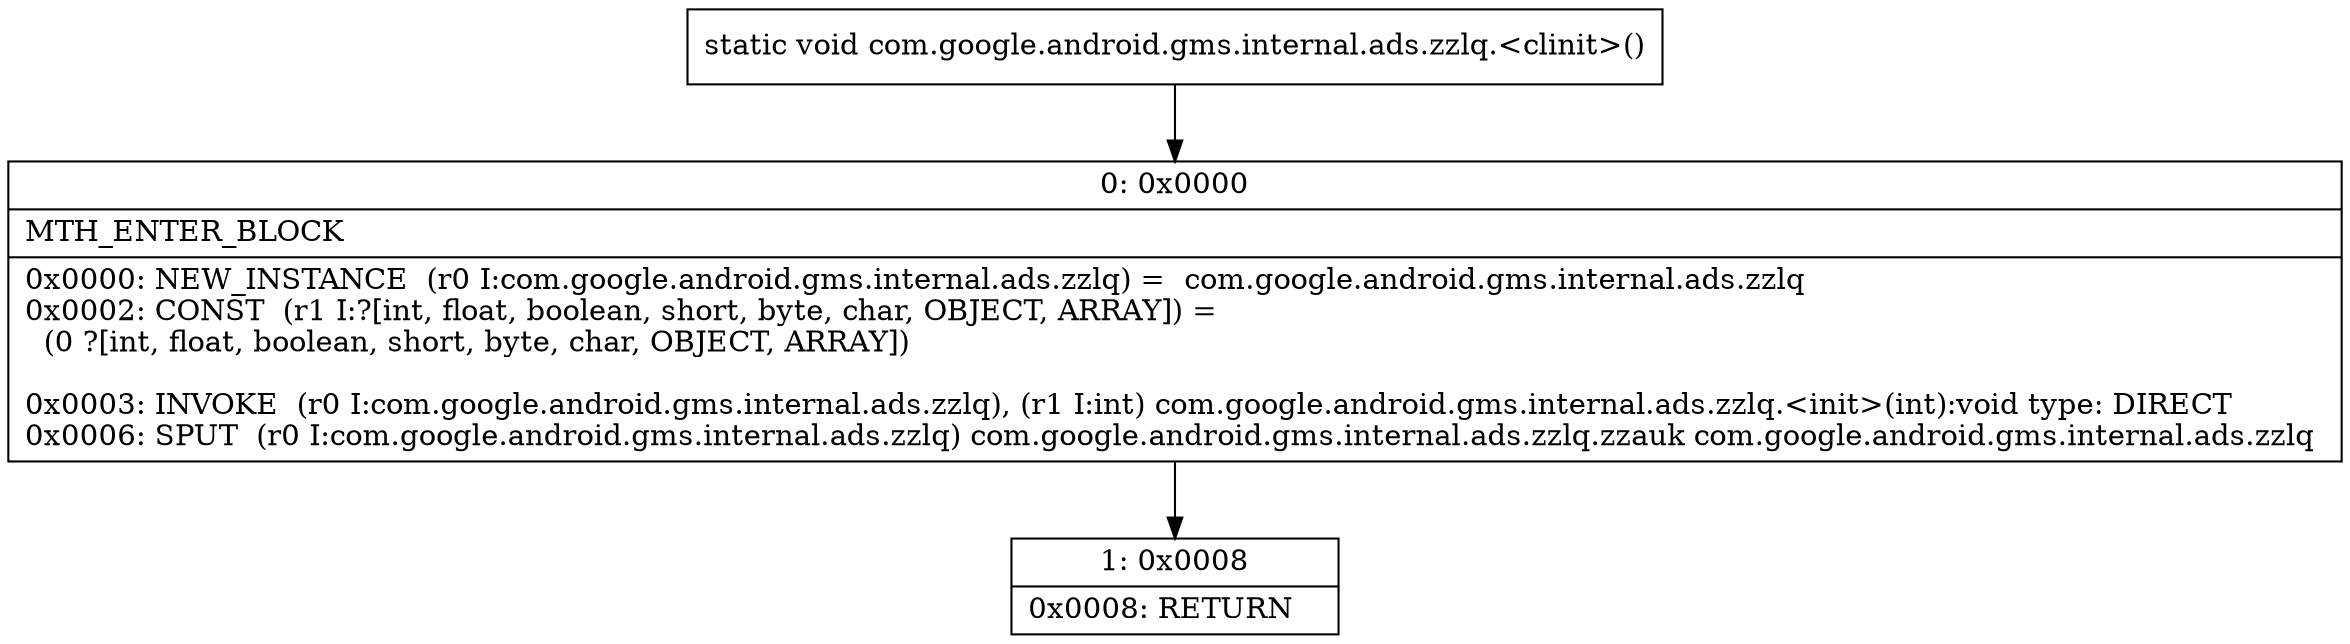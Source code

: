 digraph "CFG forcom.google.android.gms.internal.ads.zzlq.\<clinit\>()V" {
Node_0 [shape=record,label="{0\:\ 0x0000|MTH_ENTER_BLOCK\l|0x0000: NEW_INSTANCE  (r0 I:com.google.android.gms.internal.ads.zzlq) =  com.google.android.gms.internal.ads.zzlq \l0x0002: CONST  (r1 I:?[int, float, boolean, short, byte, char, OBJECT, ARRAY]) = \l  (0 ?[int, float, boolean, short, byte, char, OBJECT, ARRAY])\l \l0x0003: INVOKE  (r0 I:com.google.android.gms.internal.ads.zzlq), (r1 I:int) com.google.android.gms.internal.ads.zzlq.\<init\>(int):void type: DIRECT \l0x0006: SPUT  (r0 I:com.google.android.gms.internal.ads.zzlq) com.google.android.gms.internal.ads.zzlq.zzauk com.google.android.gms.internal.ads.zzlq \l}"];
Node_1 [shape=record,label="{1\:\ 0x0008|0x0008: RETURN   \l}"];
MethodNode[shape=record,label="{static void com.google.android.gms.internal.ads.zzlq.\<clinit\>() }"];
MethodNode -> Node_0;
Node_0 -> Node_1;
}

